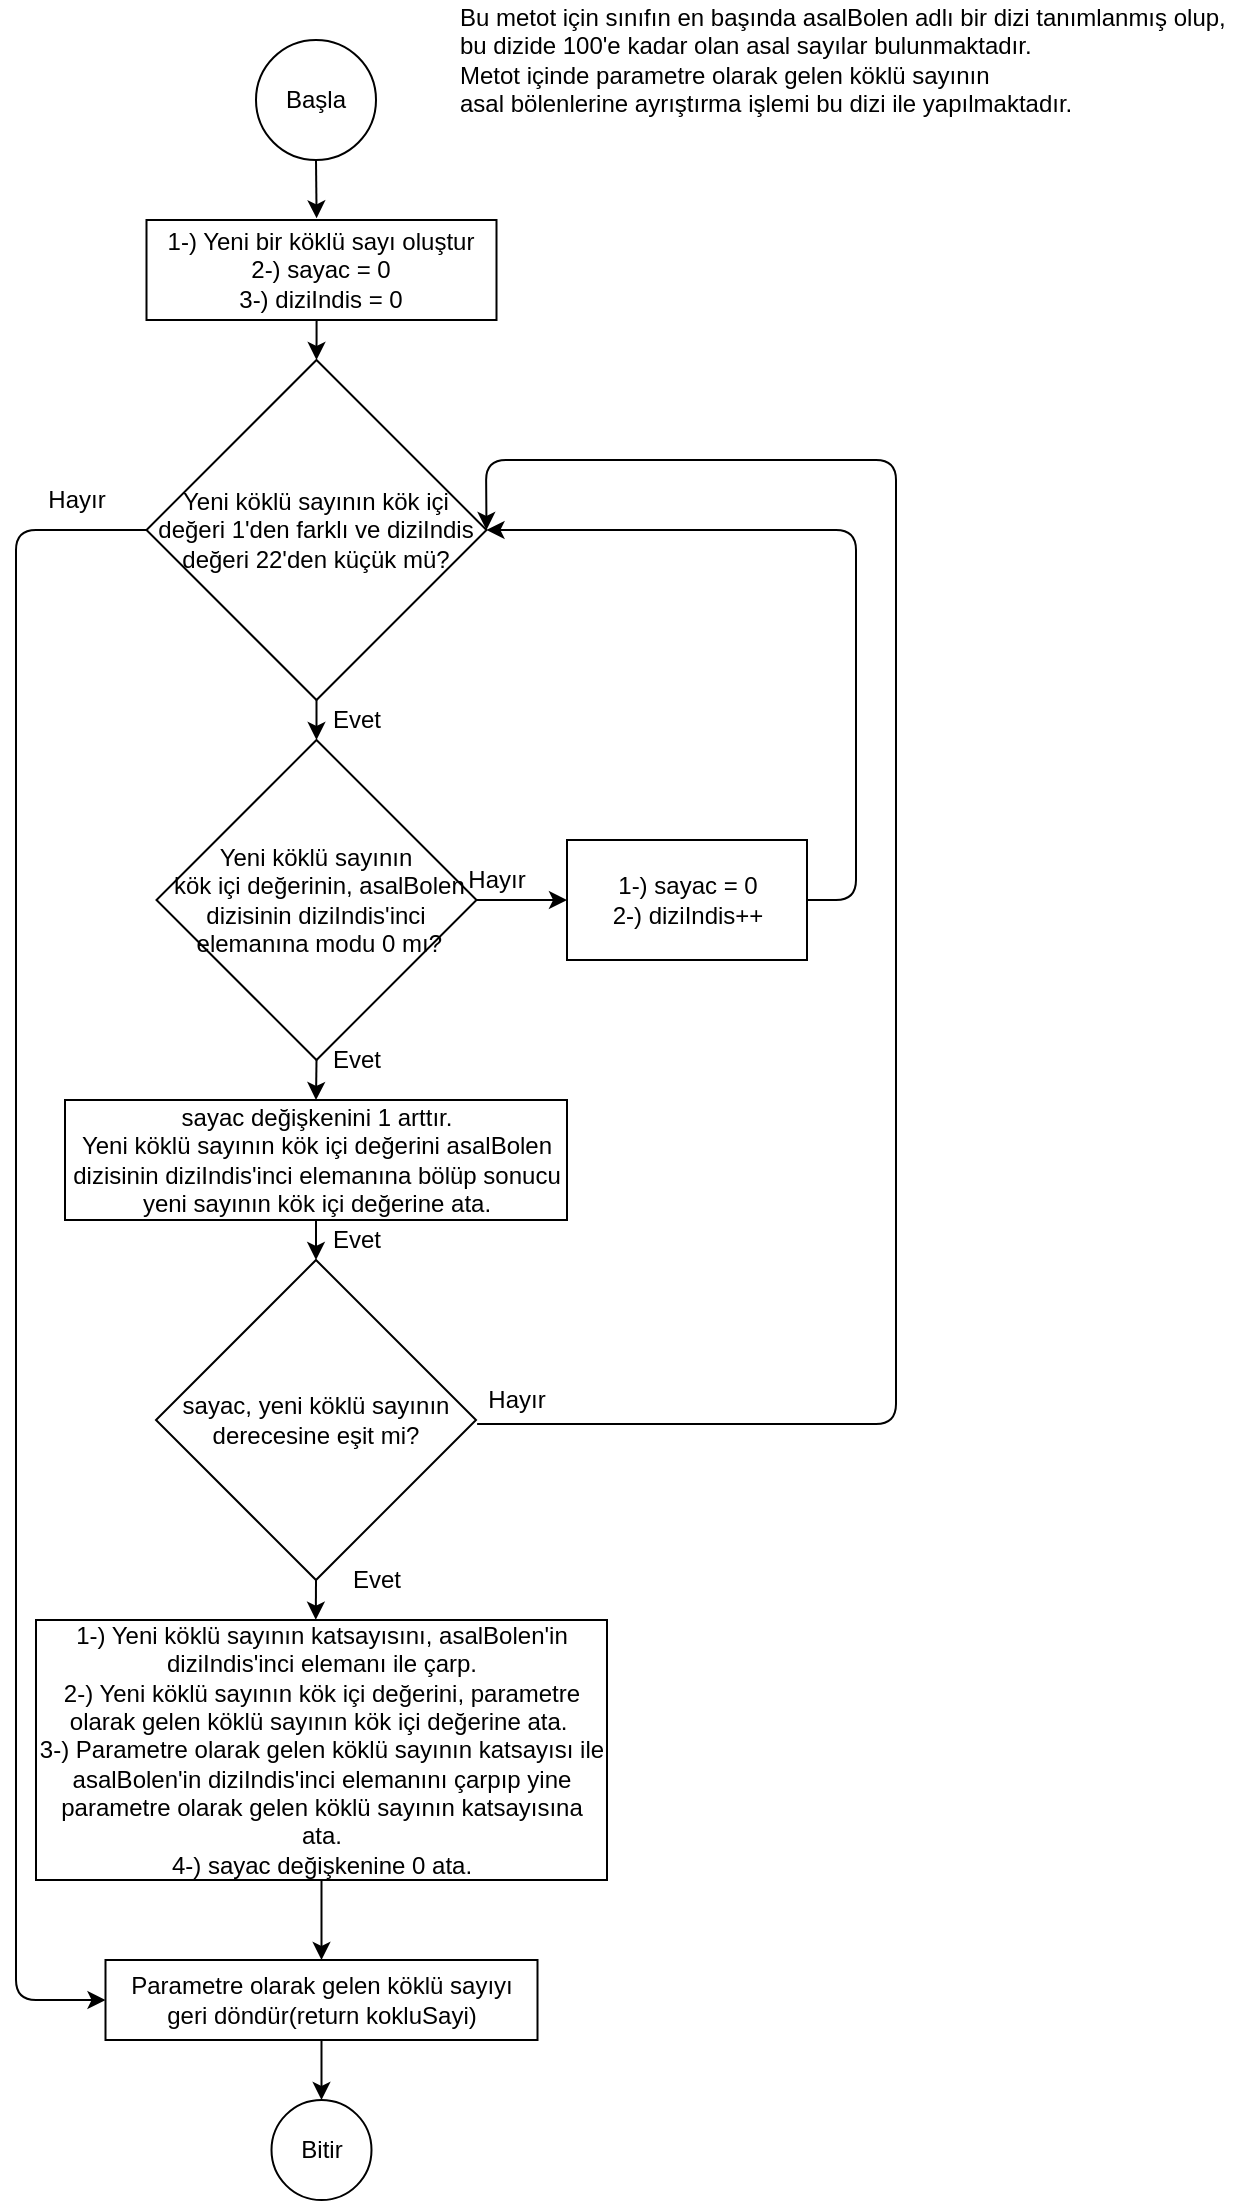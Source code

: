 <mxfile version="14.9.7" type="device"><diagram id="l4GM9GUq0tImoNqdqS72" name="Page-1"><mxGraphModel dx="2503" dy="1235" grid="1" gridSize="10" guides="1" tooltips="1" connect="1" arrows="1" fold="1" page="1" pageScale="1" pageWidth="827" pageHeight="1169" math="0" shadow="0"><root><mxCell id="0"/><mxCell id="1" parent="0"/><mxCell id="LjXwdVay4_Eeo2B8O7Yf-1" value="Başla" style="ellipse;whiteSpace=wrap;html=1;aspect=fixed;" vertex="1" parent="1"><mxGeometry x="314" y="30" width="60" height="60" as="geometry"/></mxCell><mxCell id="LjXwdVay4_Eeo2B8O7Yf-2" value="1-) Yeni bir köklü sayı oluştur&lt;br&gt;2-) sayac = 0&lt;br&gt;3-) diziIndis = 0" style="rounded=0;whiteSpace=wrap;html=1;" vertex="1" parent="1"><mxGeometry x="259.25" y="120" width="175" height="50" as="geometry"/></mxCell><mxCell id="LjXwdVay4_Eeo2B8O7Yf-5" value="Yeni köklü sayının kök içi değeri 1'den farklı ve diziIndis değeri 22'den küçük mü?" style="rhombus;whiteSpace=wrap;html=1;" vertex="1" parent="1"><mxGeometry x="259.25" y="190" width="170" height="170" as="geometry"/></mxCell><mxCell id="LjXwdVay4_Eeo2B8O7Yf-6" value="Yeni köklü sayının&lt;br&gt;&amp;nbsp;kök içi değerinin, asalBolen dizisinin diziIndis'inci&lt;br&gt;&amp;nbsp;elemanına modu 0 mı?" style="rhombus;whiteSpace=wrap;html=1;" vertex="1" parent="1"><mxGeometry x="264.25" y="380" width="160" height="160" as="geometry"/></mxCell><mxCell id="LjXwdVay4_Eeo2B8O7Yf-7" value="Bu metot için sınıfın en başında asalBolen adlı bir dizi tanımlanmış olup, &lt;br&gt;bu dizide 100'e kadar olan asal sayılar bulunmaktadır. &lt;br&gt;Metot içinde parametre olarak gelen köklü sayının &lt;br&gt;asal bölenlerine ayrıştırma işlemi bu dizi ile yapılmaktadır." style="text;html=1;align=left;verticalAlign=middle;resizable=0;points=[];autosize=1;strokeColor=none;" vertex="1" parent="1"><mxGeometry x="414" y="10" width="400" height="60" as="geometry"/></mxCell><mxCell id="LjXwdVay4_Eeo2B8O7Yf-8" value="" style="endArrow=classic;html=1;exitX=0.5;exitY=1;exitDx=0;exitDy=0;entryX=0.486;entryY=-0.017;entryDx=0;entryDy=0;entryPerimeter=0;" edge="1" parent="1" source="LjXwdVay4_Eeo2B8O7Yf-1" target="LjXwdVay4_Eeo2B8O7Yf-2"><mxGeometry width="50" height="50" relative="1" as="geometry"><mxPoint x="374" y="150" as="sourcePoint"/><mxPoint x="424" y="100" as="targetPoint"/></mxGeometry></mxCell><mxCell id="LjXwdVay4_Eeo2B8O7Yf-9" value="" style="endArrow=classic;html=1;exitX=0.486;exitY=1.006;exitDx=0;exitDy=0;exitPerimeter=0;entryX=0.5;entryY=0;entryDx=0;entryDy=0;" edge="1" parent="1" source="LjXwdVay4_Eeo2B8O7Yf-2" target="LjXwdVay4_Eeo2B8O7Yf-5"><mxGeometry width="50" height="50" relative="1" as="geometry"><mxPoint x="444" y="220" as="sourcePoint"/><mxPoint x="344.05" y="190" as="targetPoint"/></mxGeometry></mxCell><mxCell id="LjXwdVay4_Eeo2B8O7Yf-12" value="" style="endArrow=classic;html=1;exitX=0.5;exitY=1;exitDx=0;exitDy=0;entryX=0.5;entryY=0;entryDx=0;entryDy=0;" edge="1" parent="1" source="LjXwdVay4_Eeo2B8O7Yf-5" target="LjXwdVay4_Eeo2B8O7Yf-6"><mxGeometry width="50" height="50" relative="1" as="geometry"><mxPoint x="364" y="440" as="sourcePoint"/><mxPoint x="414" y="390" as="targetPoint"/></mxGeometry></mxCell><mxCell id="LjXwdVay4_Eeo2B8O7Yf-13" value="sayac değişkenini 1 arttır.&lt;br&gt;Yeni köklü sayının kök içi değerini asalBolen dizisinin diziIndis'inci elemanına bölüp sonucu yeni sayının kök içi değerine ata." style="rounded=0;whiteSpace=wrap;html=1;" vertex="1" parent="1"><mxGeometry x="218.5" y="560" width="251" height="60" as="geometry"/></mxCell><mxCell id="LjXwdVay4_Eeo2B8O7Yf-14" value="" style="endArrow=classic;html=1;exitX=0.5;exitY=1;exitDx=0;exitDy=0;entryX=0.5;entryY=0;entryDx=0;entryDy=0;" edge="1" parent="1" source="LjXwdVay4_Eeo2B8O7Yf-6" target="LjXwdVay4_Eeo2B8O7Yf-13"><mxGeometry width="50" height="50" relative="1" as="geometry"><mxPoint x="354" y="620" as="sourcePoint"/><mxPoint x="404" y="570" as="targetPoint"/></mxGeometry></mxCell><mxCell id="LjXwdVay4_Eeo2B8O7Yf-15" value="sayac, yeni köklü sayının derecesine eşit mi?" style="rhombus;whiteSpace=wrap;html=1;" vertex="1" parent="1"><mxGeometry x="264" y="640" width="160" height="160" as="geometry"/></mxCell><mxCell id="LjXwdVay4_Eeo2B8O7Yf-16" value="1-) Yeni köklü sayının katsayısını, asalBolen'in diziIndis'inci elemanı ile çarp.&lt;br&gt;2-) Yeni köklü sayının kök içi değerini, parametre olarak gelen köklü sayının kök içi değerine ata.&amp;nbsp;&lt;br&gt;3-) Parametre olarak gelen köklü sayının katsayısı ile asalBolen'in diziIndis'inci elemanını çarpıp yine parametre olarak gelen köklü sayının katsayısına ata.&lt;br&gt;4-) sayac değişkenine 0 ata." style="rounded=0;whiteSpace=wrap;html=1;" vertex="1" parent="1"><mxGeometry x="204" y="820" width="285.5" height="130" as="geometry"/></mxCell><mxCell id="LjXwdVay4_Eeo2B8O7Yf-18" value="" style="endArrow=classic;html=1;exitX=0.5;exitY=1;exitDx=0;exitDy=0;" edge="1" parent="1" source="LjXwdVay4_Eeo2B8O7Yf-13"><mxGeometry width="50" height="50" relative="1" as="geometry"><mxPoint x="374" y="700" as="sourcePoint"/><mxPoint x="344" y="640" as="targetPoint"/></mxGeometry></mxCell><mxCell id="LjXwdVay4_Eeo2B8O7Yf-19" value="" style="endArrow=classic;html=1;exitX=0.5;exitY=1;exitDx=0;exitDy=0;entryX=0.49;entryY=-0.001;entryDx=0;entryDy=0;entryPerimeter=0;" edge="1" parent="1" source="LjXwdVay4_Eeo2B8O7Yf-15" target="LjXwdVay4_Eeo2B8O7Yf-16"><mxGeometry width="50" height="50" relative="1" as="geometry"><mxPoint x="394" y="810" as="sourcePoint"/><mxPoint x="342" y="859" as="targetPoint"/></mxGeometry></mxCell><mxCell id="LjXwdVay4_Eeo2B8O7Yf-20" value="Parametre olarak gelen köklü sayıyı geri döndür(return kokluSayi)" style="rounded=0;whiteSpace=wrap;html=1;" vertex="1" parent="1"><mxGeometry x="238.75" y="990" width="216" height="40" as="geometry"/></mxCell><mxCell id="LjXwdVay4_Eeo2B8O7Yf-21" value="Bitir" style="ellipse;whiteSpace=wrap;html=1;aspect=fixed;" vertex="1" parent="1"><mxGeometry x="321.75" y="1060" width="50" height="50" as="geometry"/></mxCell><mxCell id="LjXwdVay4_Eeo2B8O7Yf-22" value="" style="endArrow=classic;html=1;exitX=0.5;exitY=1;exitDx=0;exitDy=0;entryX=0.5;entryY=0;entryDx=0;entryDy=0;" edge="1" parent="1" source="LjXwdVay4_Eeo2B8O7Yf-20" target="LjXwdVay4_Eeo2B8O7Yf-21"><mxGeometry width="50" height="50" relative="1" as="geometry"><mxPoint x="624" y="1050" as="sourcePoint"/><mxPoint x="674" y="1000" as="targetPoint"/></mxGeometry></mxCell><mxCell id="LjXwdVay4_Eeo2B8O7Yf-23" value="" style="endArrow=classic;html=1;exitX=0.5;exitY=1;exitDx=0;exitDy=0;entryX=0.5;entryY=0;entryDx=0;entryDy=0;" edge="1" parent="1" source="LjXwdVay4_Eeo2B8O7Yf-16" target="LjXwdVay4_Eeo2B8O7Yf-20"><mxGeometry width="50" height="50" relative="1" as="geometry"><mxPoint x="344" y="1030" as="sourcePoint"/><mxPoint x="394" y="980" as="targetPoint"/><Array as="points"/></mxGeometry></mxCell><mxCell id="LjXwdVay4_Eeo2B8O7Yf-24" value="Evet" style="text;html=1;align=center;verticalAlign=middle;resizable=0;points=[];autosize=1;strokeColor=none;" vertex="1" parent="1"><mxGeometry x="344" y="360" width="40" height="20" as="geometry"/></mxCell><mxCell id="LjXwdVay4_Eeo2B8O7Yf-26" value="Evet" style="text;html=1;align=center;verticalAlign=middle;resizable=0;points=[];autosize=1;strokeColor=none;" vertex="1" parent="1"><mxGeometry x="344" y="530" width="40" height="20" as="geometry"/></mxCell><mxCell id="LjXwdVay4_Eeo2B8O7Yf-27" value="Evet" style="text;html=1;align=center;verticalAlign=middle;resizable=0;points=[];autosize=1;strokeColor=none;" vertex="1" parent="1"><mxGeometry x="344" y="620" width="40" height="20" as="geometry"/></mxCell><mxCell id="LjXwdVay4_Eeo2B8O7Yf-28" value="Evet" style="text;html=1;align=center;verticalAlign=middle;resizable=0;points=[];autosize=1;strokeColor=none;" vertex="1" parent="1"><mxGeometry x="354" y="790" width="40" height="20" as="geometry"/></mxCell><mxCell id="LjXwdVay4_Eeo2B8O7Yf-33" value="Hayır" style="text;html=1;align=center;verticalAlign=middle;resizable=0;points=[];autosize=1;strokeColor=none;" vertex="1" parent="1"><mxGeometry x="204" y="250" width="40" height="20" as="geometry"/></mxCell><mxCell id="LjXwdVay4_Eeo2B8O7Yf-34" value="1-) sayac = 0&lt;br&gt;2-) diziIndis++" style="rounded=0;whiteSpace=wrap;html=1;" vertex="1" parent="1"><mxGeometry x="469.5" y="430" width="120" height="60" as="geometry"/></mxCell><mxCell id="LjXwdVay4_Eeo2B8O7Yf-35" value="" style="endArrow=classic;html=1;exitX=1;exitY=0.5;exitDx=0;exitDy=0;entryX=0;entryY=0.5;entryDx=0;entryDy=0;" edge="1" parent="1" source="LjXwdVay4_Eeo2B8O7Yf-6" target="LjXwdVay4_Eeo2B8O7Yf-34"><mxGeometry width="50" height="50" relative="1" as="geometry"><mxPoint x="454" y="490" as="sourcePoint"/><mxPoint x="504" y="440" as="targetPoint"/></mxGeometry></mxCell><mxCell id="LjXwdVay4_Eeo2B8O7Yf-36" value="Hayır" style="text;html=1;align=center;verticalAlign=middle;resizable=0;points=[];autosize=1;strokeColor=none;" vertex="1" parent="1"><mxGeometry x="414" y="440" width="40" height="20" as="geometry"/></mxCell><mxCell id="LjXwdVay4_Eeo2B8O7Yf-37" value="" style="endArrow=classic;html=1;entryX=1;entryY=0.5;entryDx=0;entryDy=0;exitX=1;exitY=0.5;exitDx=0;exitDy=0;" edge="1" parent="1" source="LjXwdVay4_Eeo2B8O7Yf-34" target="LjXwdVay4_Eeo2B8O7Yf-5"><mxGeometry width="50" height="50" relative="1" as="geometry"><mxPoint x="624" y="440" as="sourcePoint"/><mxPoint x="614" y="340" as="targetPoint"/><Array as="points"><mxPoint x="614" y="460"/><mxPoint x="614" y="275"/></Array></mxGeometry></mxCell><mxCell id="LjXwdVay4_Eeo2B8O7Yf-40" value="Hayır" style="text;html=1;align=center;verticalAlign=middle;resizable=0;points=[];autosize=1;strokeColor=none;" vertex="1" parent="1"><mxGeometry x="424" y="700" width="40" height="20" as="geometry"/></mxCell><mxCell id="LjXwdVay4_Eeo2B8O7Yf-41" value="" style="endArrow=classic;html=1;exitX=0.014;exitY=1.097;exitDx=0;exitDy=0;exitPerimeter=0;entryX=1;entryY=0.5;entryDx=0;entryDy=0;" edge="1" parent="1" source="LjXwdVay4_Eeo2B8O7Yf-40" target="LjXwdVay4_Eeo2B8O7Yf-5"><mxGeometry width="50" height="50" relative="1" as="geometry"><mxPoint x="564" y="680" as="sourcePoint"/><mxPoint x="434" y="240" as="targetPoint"/><Array as="points"><mxPoint x="634" y="722"/><mxPoint x="634" y="240"/><mxPoint x="429" y="240"/></Array></mxGeometry></mxCell><mxCell id="LjXwdVay4_Eeo2B8O7Yf-42" value="" style="endArrow=classic;html=1;exitX=0;exitY=0.5;exitDx=0;exitDy=0;entryX=0;entryY=0.5;entryDx=0;entryDy=0;" edge="1" parent="1" source="LjXwdVay4_Eeo2B8O7Yf-5" target="LjXwdVay4_Eeo2B8O7Yf-20"><mxGeometry width="50" height="50" relative="1" as="geometry"><mxPoint x="214" y="390" as="sourcePoint"/><mxPoint x="194" y="1010" as="targetPoint"/><Array as="points"><mxPoint x="194" y="275"/><mxPoint x="194" y="1010"/></Array></mxGeometry></mxCell></root></mxGraphModel></diagram></mxfile>